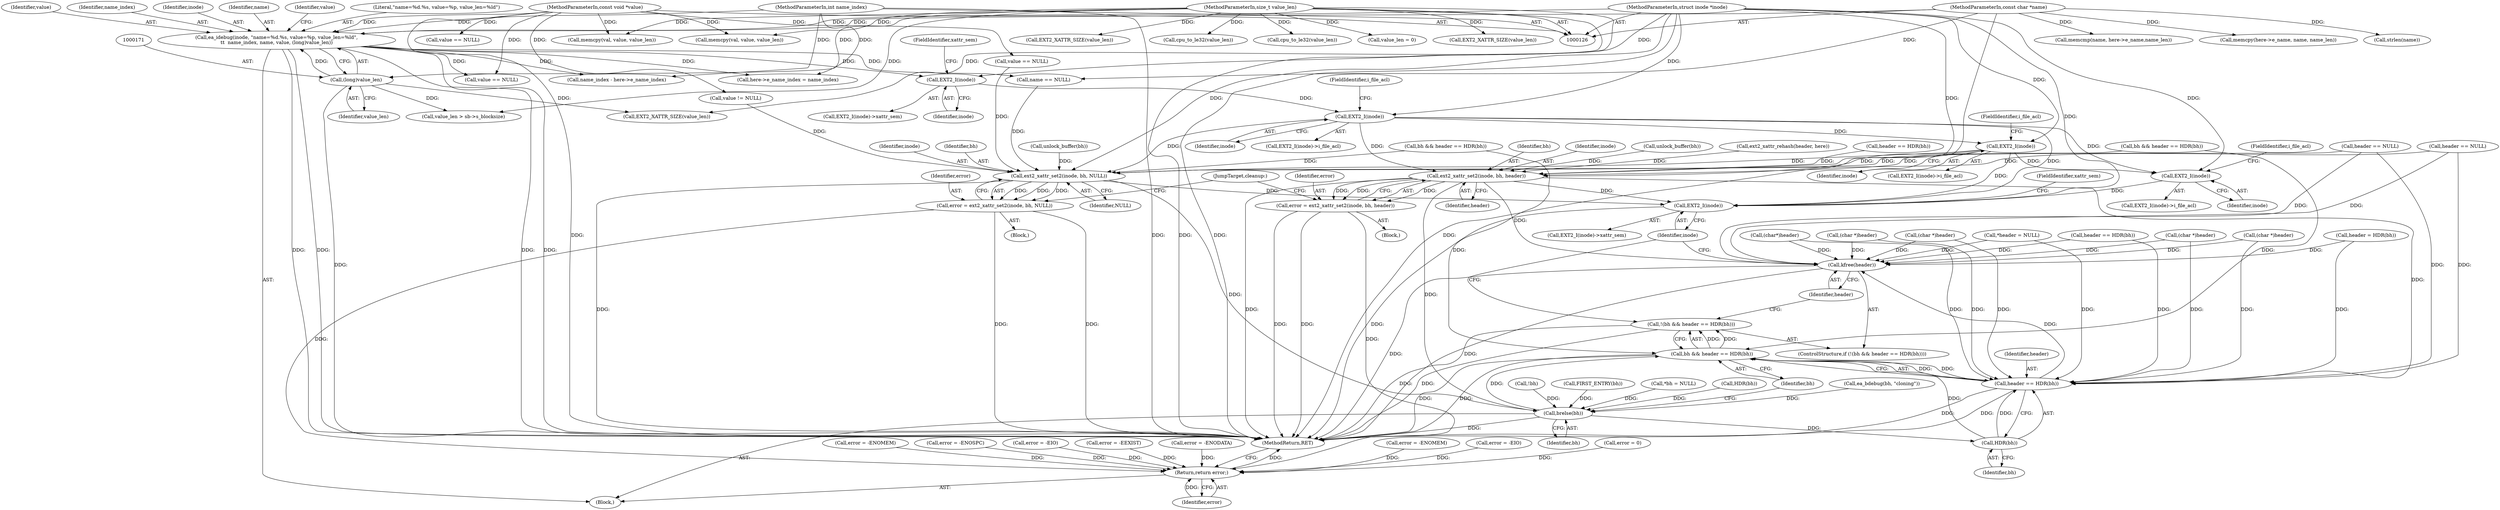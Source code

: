 digraph "0_linux_be0726d33cb8f411945884664924bed3cb8c70ee_10@pointer" {
"1000212" [label="(Call,EXT2_I(inode))"];
"1000207" [label="(Call,EXT2_I(inode))"];
"1000164" [label="(Call,ea_idebug(inode, \"name=%d.%s, value=%p, value_len=%ld\",\n\t\t  name_index, name, value, (long)value_len))"];
"1000127" [label="(MethodParameterIn,struct inode *inode)"];
"1000128" [label="(MethodParameterIn,int name_index)"];
"1000129" [label="(MethodParameterIn,const char *name)"];
"1000130" [label="(MethodParameterIn,const void *value)"];
"1000170" [label="(Call,(long)value_len)"];
"1000131" [label="(MethodParameterIn,size_t value_len)"];
"1000221" [label="(Call,EXT2_I(inode))"];
"1000282" [label="(Call,EXT2_I(inode))"];
"1001012" [label="(Call,EXT2_I(inode))"];
"1000972" [label="(Call,ext2_xattr_set2(inode, bh, NULL))"];
"1000970" [label="(Call,error = ext2_xattr_set2(inode, bh, NULL))"];
"1001015" [label="(Return,return error;)"];
"1000997" [label="(Call,brelse(bh))"];
"1001001" [label="(Call,bh && header == HDR(bh))"];
"1001000" [label="(Call,!(bh && header == HDR(bh)))"];
"1001005" [label="(Call,HDR(bh))"];
"1001003" [label="(Call,header == HDR(bh))"];
"1001007" [label="(Call,kfree(header))"];
"1000992" [label="(Call,ext2_xattr_set2(inode, bh, header))"];
"1000990" [label="(Call,error = ext2_xattr_set2(inode, bh, header))"];
"1001002" [label="(Identifier,bh)"];
"1000661" [label="(Call,(char *)header)"];
"1000994" [label="(Identifier,bh)"];
"1000970" [label="(Call,error = ext2_xattr_set2(inode, bh, NULL))"];
"1000938" [label="(Call,(char *)header)"];
"1000169" [label="(Identifier,value)"];
"1000999" [label="(ControlStructure,if (!(bh && header == HDR(bh))))"];
"1000584" [label="(Call,error = -ENOMEM)"];
"1000357" [label="(Call,memcmp(name, here->e_name,name_len))"];
"1000993" [label="(Identifier,inode)"];
"1000284" [label="(FieldIdentifier,i_file_acl)"];
"1000177" [label="(Call,value_len = 0)"];
"1000131" [label="(MethodParameterIn,size_t value_len)"];
"1000281" [label="(Call,EXT2_I(inode)->i_file_acl)"];
"1001007" [label="(Call,kfree(header))"];
"1000207" [label="(Call,EXT2_I(inode))"];
"1000992" [label="(Call,ext2_xattr_set2(inode, bh, header))"];
"1000988" [label="(Call,unlock_buffer(bh))"];
"1001001" [label="(Call,bh && header == HDR(bh))"];
"1000949" [label="(Call,memcpy(val, value, value_len))"];
"1000167" [label="(Identifier,name_index)"];
"1000964" [label="(Call,header == HDR(bh))"];
"1000800" [label="(Call,memcpy(val, value, value_len))"];
"1000172" [label="(Identifier,value_len)"];
"1000865" [label="(Call,value == NULL)"];
"1000731" [label="(Call,memcpy(here->e_name, name, name_len))"];
"1000783" [label="(Call,EXT2_XATTR_SIZE(value_len))"];
"1000991" [label="(Identifier,error)"];
"1001012" [label="(Call,EXT2_I(inode))"];
"1000589" [label="(Call,header == NULL)"];
"1000466" [label="(Call,value == NULL)"];
"1000962" [label="(Call,bh && header == HDR(bh))"];
"1000211" [label="(Call,EXT2_I(inode)->i_file_acl)"];
"1000768" [label="(Call,(char *)header)"];
"1001015" [label="(Return,return error;)"];
"1000971" [label="(Identifier,error)"];
"1000285" [label="(Call,error = -EIO)"];
"1000337" [label="(Call,name_index - here->e_name_index)"];
"1000462" [label="(Call,error = 0)"];
"1000164" [label="(Call,ea_idebug(inode, \"name=%d.%s, value=%p, value_len=%ld\",\n\t\t  name_index, name, value, (long)value_len))"];
"1000222" [label="(Identifier,inode)"];
"1000165" [label="(Identifier,inode)"];
"1000221" [label="(Call,EXT2_I(inode))"];
"1000978" [label="(Call,ext2_xattr_rehash(header, here))"];
"1000649" [label="(Call,error = -ENOMEM)"];
"1000130" [label="(MethodParameterIn,const void *value)"];
"1000901" [label="(Call,value != NULL)"];
"1000129" [label="(MethodParameterIn,const char *name)"];
"1000975" [label="(Identifier,NULL)"];
"1000995" [label="(Identifier,header)"];
"1000960" [label="(Block,)"];
"1000977" [label="(Block,)"];
"1000168" [label="(Identifier,name)"];
"1000128" [label="(MethodParameterIn,int name_index)"];
"1000917" [label="(Call,EXT2_XATTR_SIZE(value_len))"];
"1000973" [label="(Identifier,inode)"];
"1000990" [label="(Call,error = ext2_xattr_set2(inode, bh, header))"];
"1001017" [label="(MethodReturn,RET)"];
"1000721" [label="(Call,here->e_name_index = name_index)"];
"1001008" [label="(Identifier,header)"];
"1001013" [label="(Identifier,inode)"];
"1000170" [label="(Call,(long)value_len)"];
"1000206" [label="(Call,EXT2_I(inode)->xattr_sem)"];
"1000427" [label="(Call,(char*)header)"];
"1000209" [label="(FieldIdentifier,xattr_sem)"];
"1000145" [label="(Call,*header = NULL)"];
"1000636" [label="(Call,(char *)header)"];
"1000181" [label="(Call,name == NULL)"];
"1000997" [label="(Call,brelse(bh))"];
"1000127" [label="(MethodParameterIn,struct inode *inode)"];
"1001011" [label="(Call,EXT2_I(inode)->xattr_sem)"];
"1001006" [label="(Identifier,bh)"];
"1000984" [label="(Call,header == HDR(bh))"];
"1000214" [label="(FieldIdentifier,i_file_acl)"];
"1000574" [label="(Call,ea_bdebug(bh, \"cloning\"))"];
"1000974" [label="(Identifier,bh)"];
"1000972" [label="(Call,ext2_xattr_set2(inode, bh, NULL))"];
"1000282" [label="(Call,EXT2_I(inode))"];
"1000220" [label="(Call,EXT2_I(inode)->i_file_acl)"];
"1001005" [label="(Call,HDR(bh))"];
"1000189" [label="(Call,strlen(name))"];
"1001003" [label="(Call,header == HDR(bh))"];
"1001004" [label="(Identifier,header)"];
"1000524" [label="(Call,error = -ENOSPC)"];
"1000245" [label="(Call,header = HDR(bh))"];
"1000175" [label="(Identifier,value)"];
"1000208" [label="(Identifier,inode)"];
"1000229" [label="(Call,!bh)"];
"1000196" [label="(Call,value_len > sb->s_blocksize)"];
"1000982" [label="(Call,bh && header == HDR(bh))"];
"1000224" [label="(Call,error = -EIO)"];
"1000174" [label="(Call,value == NULL)"];
"1000909" [label="(Call,cpu_to_le32(value_len))"];
"1000472" [label="(Call,error = -EEXIST)"];
"1000453" [label="(Call,error = -ENODATA)"];
"1000166" [label="(Literal,\"name=%d.%s, value=%p, value_len=%ld\")"];
"1000998" [label="(Identifier,bh)"];
"1000654" [label="(Call,header == NULL)"];
"1000968" [label="(Call,unlock_buffer(bh))"];
"1000213" [label="(Identifier,inode)"];
"1000790" [label="(Call,cpu_to_le32(value_len))"];
"1000534" [label="(Call,EXT2_XATTR_SIZE(value_len))"];
"1001014" [label="(FieldIdentifier,xattr_sem)"];
"1000212" [label="(Call,EXT2_I(inode))"];
"1000292" [label="(Call,FIRST_ENTRY(bh))"];
"1001016" [label="(Identifier,error)"];
"1000141" [label="(Call,*bh = NULL)"];
"1000996" [label="(JumpTarget,cleanup:)"];
"1000247" [label="(Call,HDR(bh))"];
"1000283" [label="(Identifier,inode)"];
"1000133" [label="(Block,)"];
"1000223" [label="(FieldIdentifier,i_file_acl)"];
"1001000" [label="(Call,!(bh && header == HDR(bh)))"];
"1000212" -> "1000211"  [label="AST: "];
"1000212" -> "1000213"  [label="CFG: "];
"1000213" -> "1000212"  [label="AST: "];
"1000214" -> "1000212"  [label="CFG: "];
"1000207" -> "1000212"  [label="DDG: "];
"1000127" -> "1000212"  [label="DDG: "];
"1000212" -> "1000221"  [label="DDG: "];
"1000212" -> "1000282"  [label="DDG: "];
"1000212" -> "1000972"  [label="DDG: "];
"1000212" -> "1000992"  [label="DDG: "];
"1000212" -> "1001012"  [label="DDG: "];
"1000207" -> "1000206"  [label="AST: "];
"1000207" -> "1000208"  [label="CFG: "];
"1000208" -> "1000207"  [label="AST: "];
"1000209" -> "1000207"  [label="CFG: "];
"1000164" -> "1000207"  [label="DDG: "];
"1000127" -> "1000207"  [label="DDG: "];
"1000164" -> "1000133"  [label="AST: "];
"1000164" -> "1000170"  [label="CFG: "];
"1000165" -> "1000164"  [label="AST: "];
"1000166" -> "1000164"  [label="AST: "];
"1000167" -> "1000164"  [label="AST: "];
"1000168" -> "1000164"  [label="AST: "];
"1000169" -> "1000164"  [label="AST: "];
"1000170" -> "1000164"  [label="AST: "];
"1000175" -> "1000164"  [label="CFG: "];
"1000164" -> "1001017"  [label="DDG: "];
"1000164" -> "1001017"  [label="DDG: "];
"1000164" -> "1001017"  [label="DDG: "];
"1000164" -> "1001017"  [label="DDG: "];
"1000127" -> "1000164"  [label="DDG: "];
"1000128" -> "1000164"  [label="DDG: "];
"1000129" -> "1000164"  [label="DDG: "];
"1000130" -> "1000164"  [label="DDG: "];
"1000170" -> "1000164"  [label="DDG: "];
"1000164" -> "1000174"  [label="DDG: "];
"1000164" -> "1000181"  [label="DDG: "];
"1000164" -> "1000337"  [label="DDG: "];
"1000164" -> "1000721"  [label="DDG: "];
"1000127" -> "1000126"  [label="AST: "];
"1000127" -> "1001017"  [label="DDG: "];
"1000127" -> "1000221"  [label="DDG: "];
"1000127" -> "1000282"  [label="DDG: "];
"1000127" -> "1000972"  [label="DDG: "];
"1000127" -> "1000992"  [label="DDG: "];
"1000127" -> "1001012"  [label="DDG: "];
"1000128" -> "1000126"  [label="AST: "];
"1000128" -> "1001017"  [label="DDG: "];
"1000128" -> "1000337"  [label="DDG: "];
"1000128" -> "1000721"  [label="DDG: "];
"1000129" -> "1000126"  [label="AST: "];
"1000129" -> "1001017"  [label="DDG: "];
"1000129" -> "1000181"  [label="DDG: "];
"1000129" -> "1000189"  [label="DDG: "];
"1000129" -> "1000357"  [label="DDG: "];
"1000129" -> "1000731"  [label="DDG: "];
"1000130" -> "1000126"  [label="AST: "];
"1000130" -> "1001017"  [label="DDG: "];
"1000130" -> "1000174"  [label="DDG: "];
"1000130" -> "1000466"  [label="DDG: "];
"1000130" -> "1000800"  [label="DDG: "];
"1000130" -> "1000865"  [label="DDG: "];
"1000130" -> "1000901"  [label="DDG: "];
"1000130" -> "1000949"  [label="DDG: "];
"1000170" -> "1000172"  [label="CFG: "];
"1000171" -> "1000170"  [label="AST: "];
"1000172" -> "1000170"  [label="AST: "];
"1000170" -> "1001017"  [label="DDG: "];
"1000131" -> "1000170"  [label="DDG: "];
"1000170" -> "1000196"  [label="DDG: "];
"1000170" -> "1000534"  [label="DDG: "];
"1000131" -> "1000126"  [label="AST: "];
"1000131" -> "1001017"  [label="DDG: "];
"1000131" -> "1000177"  [label="DDG: "];
"1000131" -> "1000196"  [label="DDG: "];
"1000131" -> "1000534"  [label="DDG: "];
"1000131" -> "1000783"  [label="DDG: "];
"1000131" -> "1000790"  [label="DDG: "];
"1000131" -> "1000800"  [label="DDG: "];
"1000131" -> "1000909"  [label="DDG: "];
"1000131" -> "1000917"  [label="DDG: "];
"1000131" -> "1000949"  [label="DDG: "];
"1000221" -> "1000220"  [label="AST: "];
"1000221" -> "1000222"  [label="CFG: "];
"1000222" -> "1000221"  [label="AST: "];
"1000223" -> "1000221"  [label="CFG: "];
"1000221" -> "1000282"  [label="DDG: "];
"1000221" -> "1000972"  [label="DDG: "];
"1000221" -> "1000992"  [label="DDG: "];
"1000221" -> "1001012"  [label="DDG: "];
"1000282" -> "1000281"  [label="AST: "];
"1000282" -> "1000283"  [label="CFG: "];
"1000283" -> "1000282"  [label="AST: "];
"1000284" -> "1000282"  [label="CFG: "];
"1000282" -> "1001012"  [label="DDG: "];
"1001012" -> "1001011"  [label="AST: "];
"1001012" -> "1001013"  [label="CFG: "];
"1001013" -> "1001012"  [label="AST: "];
"1001014" -> "1001012"  [label="CFG: "];
"1001012" -> "1001017"  [label="DDG: "];
"1000992" -> "1001012"  [label="DDG: "];
"1000972" -> "1001012"  [label="DDG: "];
"1000972" -> "1000970"  [label="AST: "];
"1000972" -> "1000975"  [label="CFG: "];
"1000973" -> "1000972"  [label="AST: "];
"1000974" -> "1000972"  [label="AST: "];
"1000975" -> "1000972"  [label="AST: "];
"1000970" -> "1000972"  [label="CFG: "];
"1000972" -> "1001017"  [label="DDG: "];
"1000972" -> "1000970"  [label="DDG: "];
"1000972" -> "1000970"  [label="DDG: "];
"1000972" -> "1000970"  [label="DDG: "];
"1000968" -> "1000972"  [label="DDG: "];
"1000962" -> "1000972"  [label="DDG: "];
"1000654" -> "1000972"  [label="DDG: "];
"1000466" -> "1000972"  [label="DDG: "];
"1000901" -> "1000972"  [label="DDG: "];
"1000181" -> "1000972"  [label="DDG: "];
"1000589" -> "1000972"  [label="DDG: "];
"1000972" -> "1000997"  [label="DDG: "];
"1000970" -> "1000960"  [label="AST: "];
"1000971" -> "1000970"  [label="AST: "];
"1000996" -> "1000970"  [label="CFG: "];
"1000970" -> "1001017"  [label="DDG: "];
"1000970" -> "1001017"  [label="DDG: "];
"1000970" -> "1001015"  [label="DDG: "];
"1001015" -> "1000133"  [label="AST: "];
"1001015" -> "1001016"  [label="CFG: "];
"1001016" -> "1001015"  [label="AST: "];
"1001017" -> "1001015"  [label="CFG: "];
"1001015" -> "1001017"  [label="DDG: "];
"1001016" -> "1001015"  [label="DDG: "];
"1000224" -> "1001015"  [label="DDG: "];
"1000990" -> "1001015"  [label="DDG: "];
"1000462" -> "1001015"  [label="DDG: "];
"1000472" -> "1001015"  [label="DDG: "];
"1000453" -> "1001015"  [label="DDG: "];
"1000584" -> "1001015"  [label="DDG: "];
"1000285" -> "1001015"  [label="DDG: "];
"1000524" -> "1001015"  [label="DDG: "];
"1000649" -> "1001015"  [label="DDG: "];
"1000997" -> "1000133"  [label="AST: "];
"1000997" -> "1000998"  [label="CFG: "];
"1000998" -> "1000997"  [label="AST: "];
"1001002" -> "1000997"  [label="CFG: "];
"1000997" -> "1001017"  [label="DDG: "];
"1000141" -> "1000997"  [label="DDG: "];
"1000292" -> "1000997"  [label="DDG: "];
"1000992" -> "1000997"  [label="DDG: "];
"1000229" -> "1000997"  [label="DDG: "];
"1000574" -> "1000997"  [label="DDG: "];
"1000247" -> "1000997"  [label="DDG: "];
"1000997" -> "1001001"  [label="DDG: "];
"1000997" -> "1001005"  [label="DDG: "];
"1001001" -> "1001000"  [label="AST: "];
"1001001" -> "1001002"  [label="CFG: "];
"1001001" -> "1001003"  [label="CFG: "];
"1001002" -> "1001001"  [label="AST: "];
"1001003" -> "1001001"  [label="AST: "];
"1001000" -> "1001001"  [label="CFG: "];
"1001001" -> "1001017"  [label="DDG: "];
"1001001" -> "1001017"  [label="DDG: "];
"1001001" -> "1001000"  [label="DDG: "];
"1001001" -> "1001000"  [label="DDG: "];
"1001005" -> "1001001"  [label="DDG: "];
"1000982" -> "1001001"  [label="DDG: "];
"1000962" -> "1001001"  [label="DDG: "];
"1001003" -> "1001001"  [label="DDG: "];
"1001003" -> "1001001"  [label="DDG: "];
"1001000" -> "1000999"  [label="AST: "];
"1001008" -> "1001000"  [label="CFG: "];
"1001013" -> "1001000"  [label="CFG: "];
"1001000" -> "1001017"  [label="DDG: "];
"1001000" -> "1001017"  [label="DDG: "];
"1001005" -> "1001003"  [label="AST: "];
"1001005" -> "1001006"  [label="CFG: "];
"1001006" -> "1001005"  [label="AST: "];
"1001003" -> "1001005"  [label="CFG: "];
"1001005" -> "1001003"  [label="DDG: "];
"1001004" -> "1001003"  [label="AST: "];
"1001003" -> "1001017"  [label="DDG: "];
"1001003" -> "1001017"  [label="DDG: "];
"1000654" -> "1001003"  [label="DDG: "];
"1000992" -> "1001003"  [label="DDG: "];
"1000427" -> "1001003"  [label="DDG: "];
"1000589" -> "1001003"  [label="DDG: "];
"1000964" -> "1001003"  [label="DDG: "];
"1000245" -> "1001003"  [label="DDG: "];
"1000145" -> "1001003"  [label="DDG: "];
"1000636" -> "1001003"  [label="DDG: "];
"1000938" -> "1001003"  [label="DDG: "];
"1000768" -> "1001003"  [label="DDG: "];
"1000661" -> "1001003"  [label="DDG: "];
"1001003" -> "1001007"  [label="DDG: "];
"1001007" -> "1000999"  [label="AST: "];
"1001007" -> "1001008"  [label="CFG: "];
"1001008" -> "1001007"  [label="AST: "];
"1001013" -> "1001007"  [label="CFG: "];
"1001007" -> "1001017"  [label="DDG: "];
"1001007" -> "1001017"  [label="DDG: "];
"1000654" -> "1001007"  [label="DDG: "];
"1000992" -> "1001007"  [label="DDG: "];
"1000427" -> "1001007"  [label="DDG: "];
"1000589" -> "1001007"  [label="DDG: "];
"1000964" -> "1001007"  [label="DDG: "];
"1000245" -> "1001007"  [label="DDG: "];
"1000145" -> "1001007"  [label="DDG: "];
"1000636" -> "1001007"  [label="DDG: "];
"1000938" -> "1001007"  [label="DDG: "];
"1000768" -> "1001007"  [label="DDG: "];
"1000661" -> "1001007"  [label="DDG: "];
"1000992" -> "1000990"  [label="AST: "];
"1000992" -> "1000995"  [label="CFG: "];
"1000993" -> "1000992"  [label="AST: "];
"1000994" -> "1000992"  [label="AST: "];
"1000995" -> "1000992"  [label="AST: "];
"1000990" -> "1000992"  [label="CFG: "];
"1000992" -> "1001017"  [label="DDG: "];
"1000992" -> "1000990"  [label="DDG: "];
"1000992" -> "1000990"  [label="DDG: "];
"1000992" -> "1000990"  [label="DDG: "];
"1000988" -> "1000992"  [label="DDG: "];
"1000982" -> "1000992"  [label="DDG: "];
"1000978" -> "1000992"  [label="DDG: "];
"1000984" -> "1000992"  [label="DDG: "];
"1000990" -> "1000977"  [label="AST: "];
"1000991" -> "1000990"  [label="AST: "];
"1000996" -> "1000990"  [label="CFG: "];
"1000990" -> "1001017"  [label="DDG: "];
"1000990" -> "1001017"  [label="DDG: "];
}
